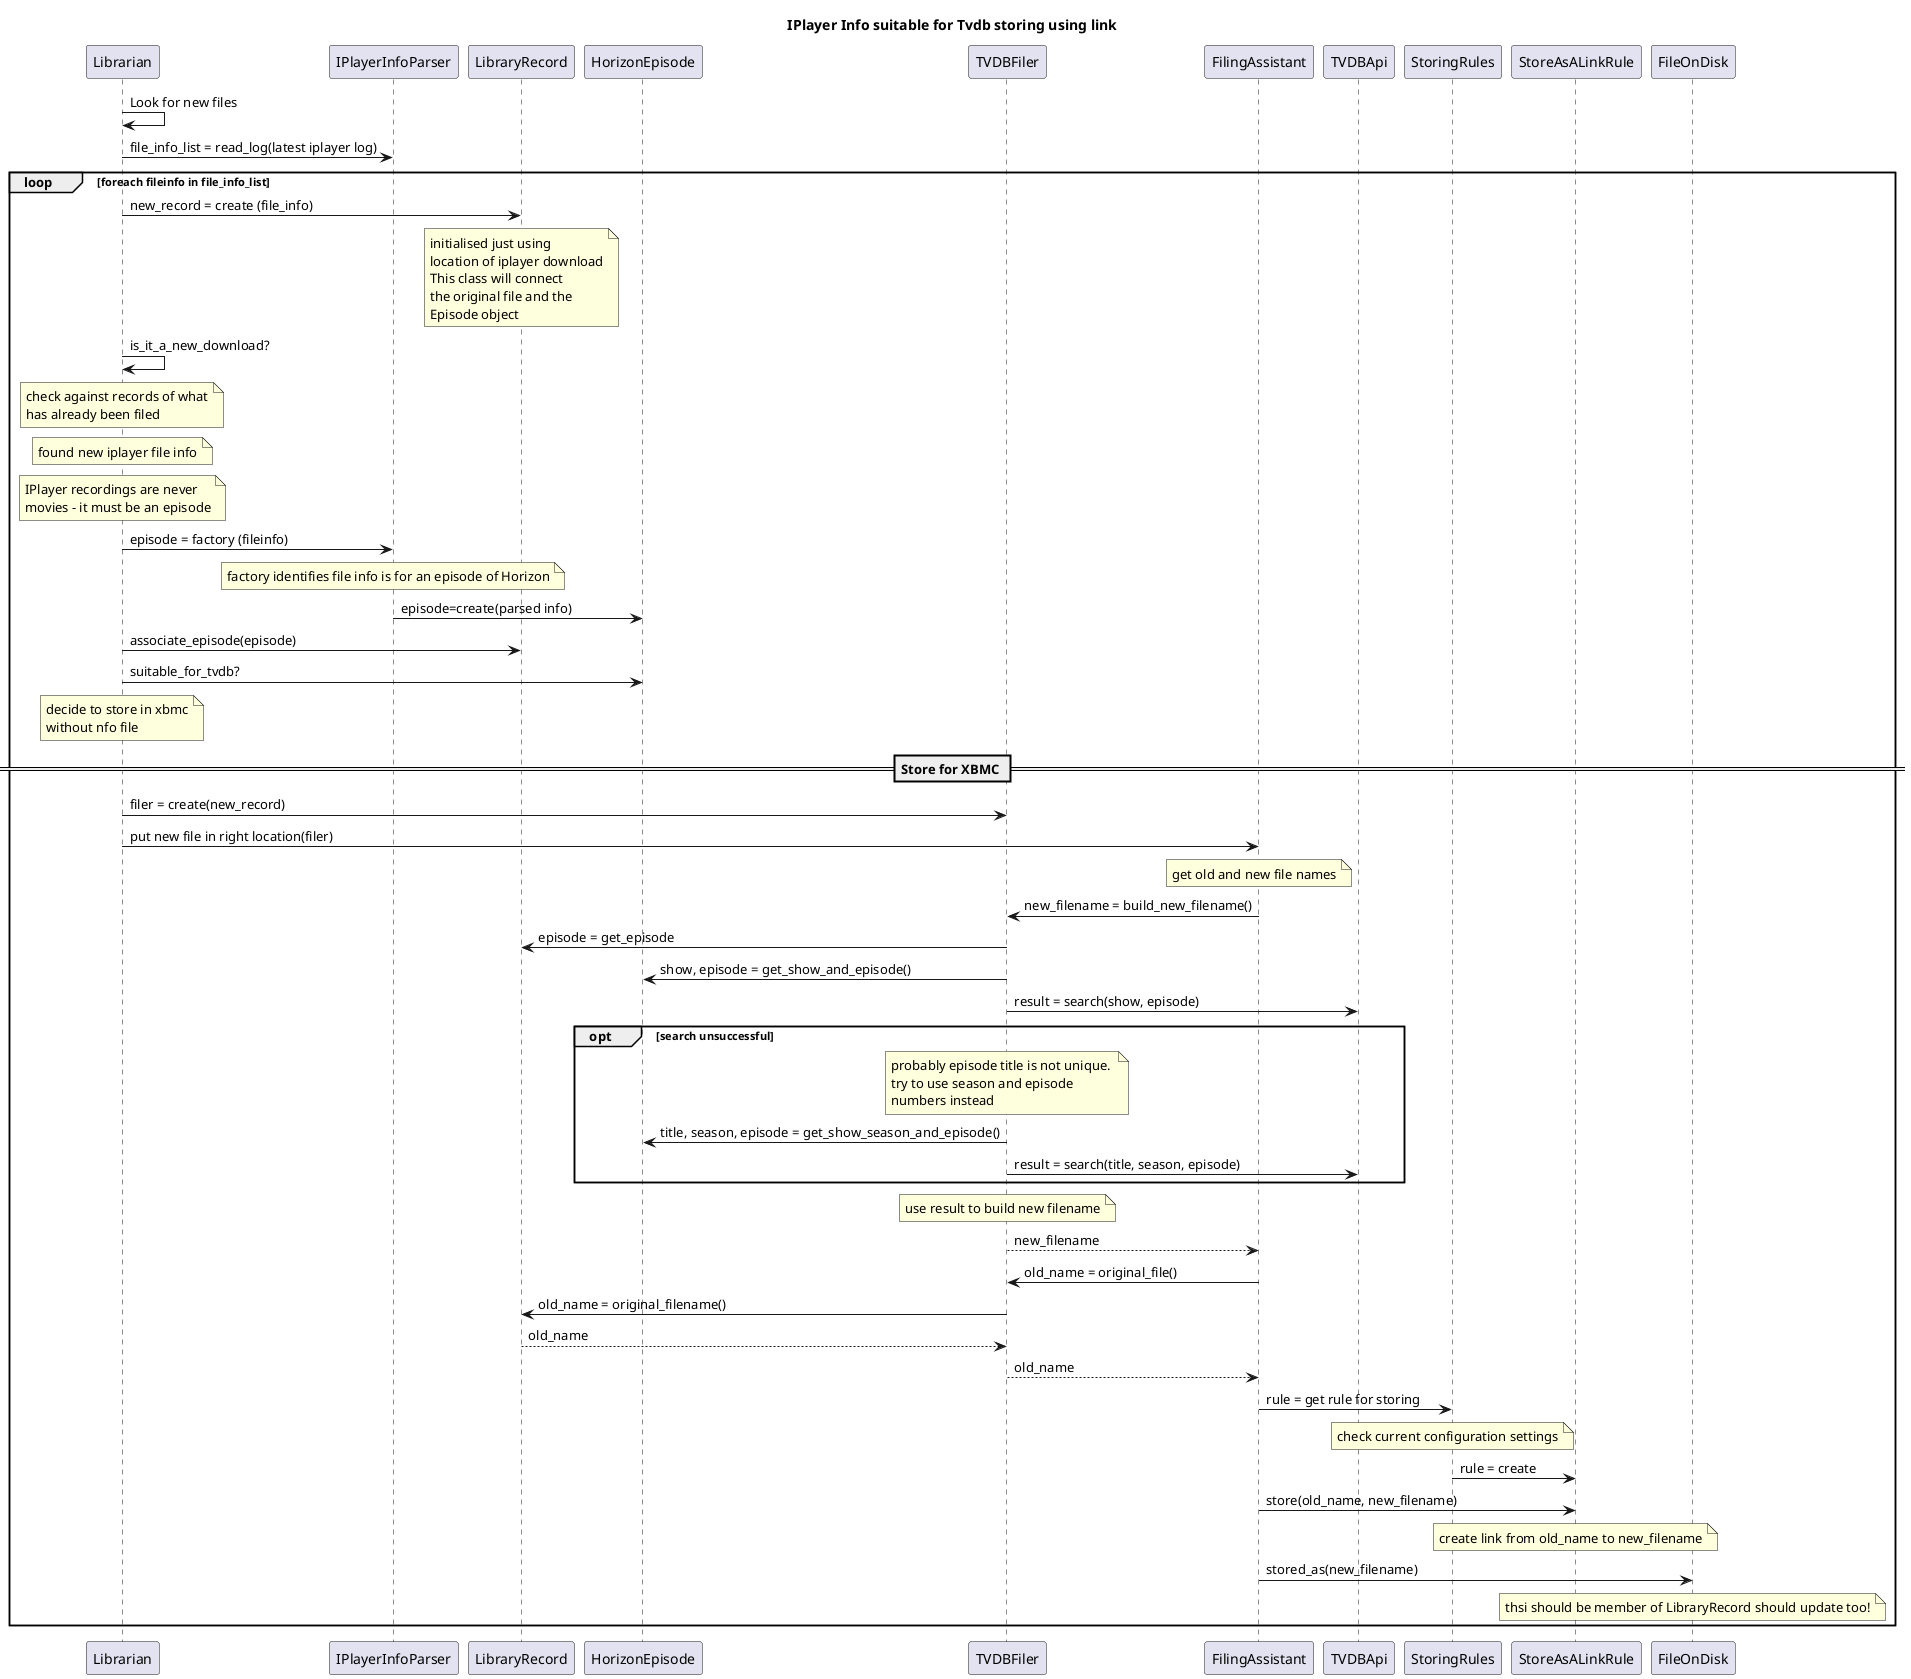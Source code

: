 
@startuml
title IPlayer Info suitable for Tvdb storing using link
Librarian->Librarian: Look for new files
Librarian->IPlayerInfoParser: file_info_list = read_log(latest iplayer log)
loop foreach fileinfo in file_info_list
   Librarian->LibraryRecord: new_record = create (file_info)
   note over LibraryRecord
     initialised just using 
     location of iplayer download
     This class will connect 
     the original file and the 
     Episode object
   end note
   Librarian->Librarian: is_it_a_new_download?
   note over Librarian
      check against records of what
      has already been filed
   end note
note over Librarian: found new iplayer file info
note over Librarian
   IPlayer recordings are never
   movies - it must be an episode
end note
Librarian->IPlayerInfoParser: episode = factory (fileinfo)
note over IPlayerInfoParser: factory identifies file info is for an episode of Horizon
IPlayerInfoParser->HorizonEpisode: episode=create(parsed info)
Librarian->LibraryRecord: associate_episode(episode)
Librarian->HorizonEpisode: suitable_for_tvdb?
note over Librarian
  decide to store in xbmc
  without nfo file
end note

== Store for XBMC ==

Librarian->TVDBFiler: filer = create(new_record)
Librarian->FilingAssistant: put new file in right location(filer)
note over FilingAssistant: get old and new file names
FilingAssistant->TVDBFiler: new_filename = build_new_filename()
TVDBFiler->LibraryRecord: episode = get_episode
TVDBFiler->HorizonEpisode: show, episode = get_show_and_episode()
TVDBFiler->TVDBApi: result = search(show, episode)
opt search unsuccessful
note over TVDBFiler
  probably episode title is not unique. 
  try to use season and episode 
  numbers instead
end note
TVDBFiler->HorizonEpisode: title, season, episode = get_show_season_and_episode()
TVDBFiler->TVDBApi: result = search(title, season, episode)
end
note over TVDBFiler: use result to build new filename
TVDBFiler --> FilingAssistant: new_filename
FilingAssistant->TVDBFiler: old_name = original_file()
TVDBFiler->LibraryRecord: old_name = original_filename()
LibraryRecord-->TVDBFiler: old_name
TVDBFiler-->FilingAssistant: old_name

FilingAssistant->StoringRules: rule = get rule for storing
note over StoringRules: check current configuration settings
StoringRules->StoreAsALinkRule: rule = create
FilingAssistant->StoreAsALinkRule: store(old_name, new_filename)
note over StoreAsALinkRule: create link from old_name to new_filename
FilingAssistant->FileOnDisk: stored_as(new_filename)
note over FileOnDisk
  thsi should be member of LibraryRecord should update too!
end note
end
@enduml
